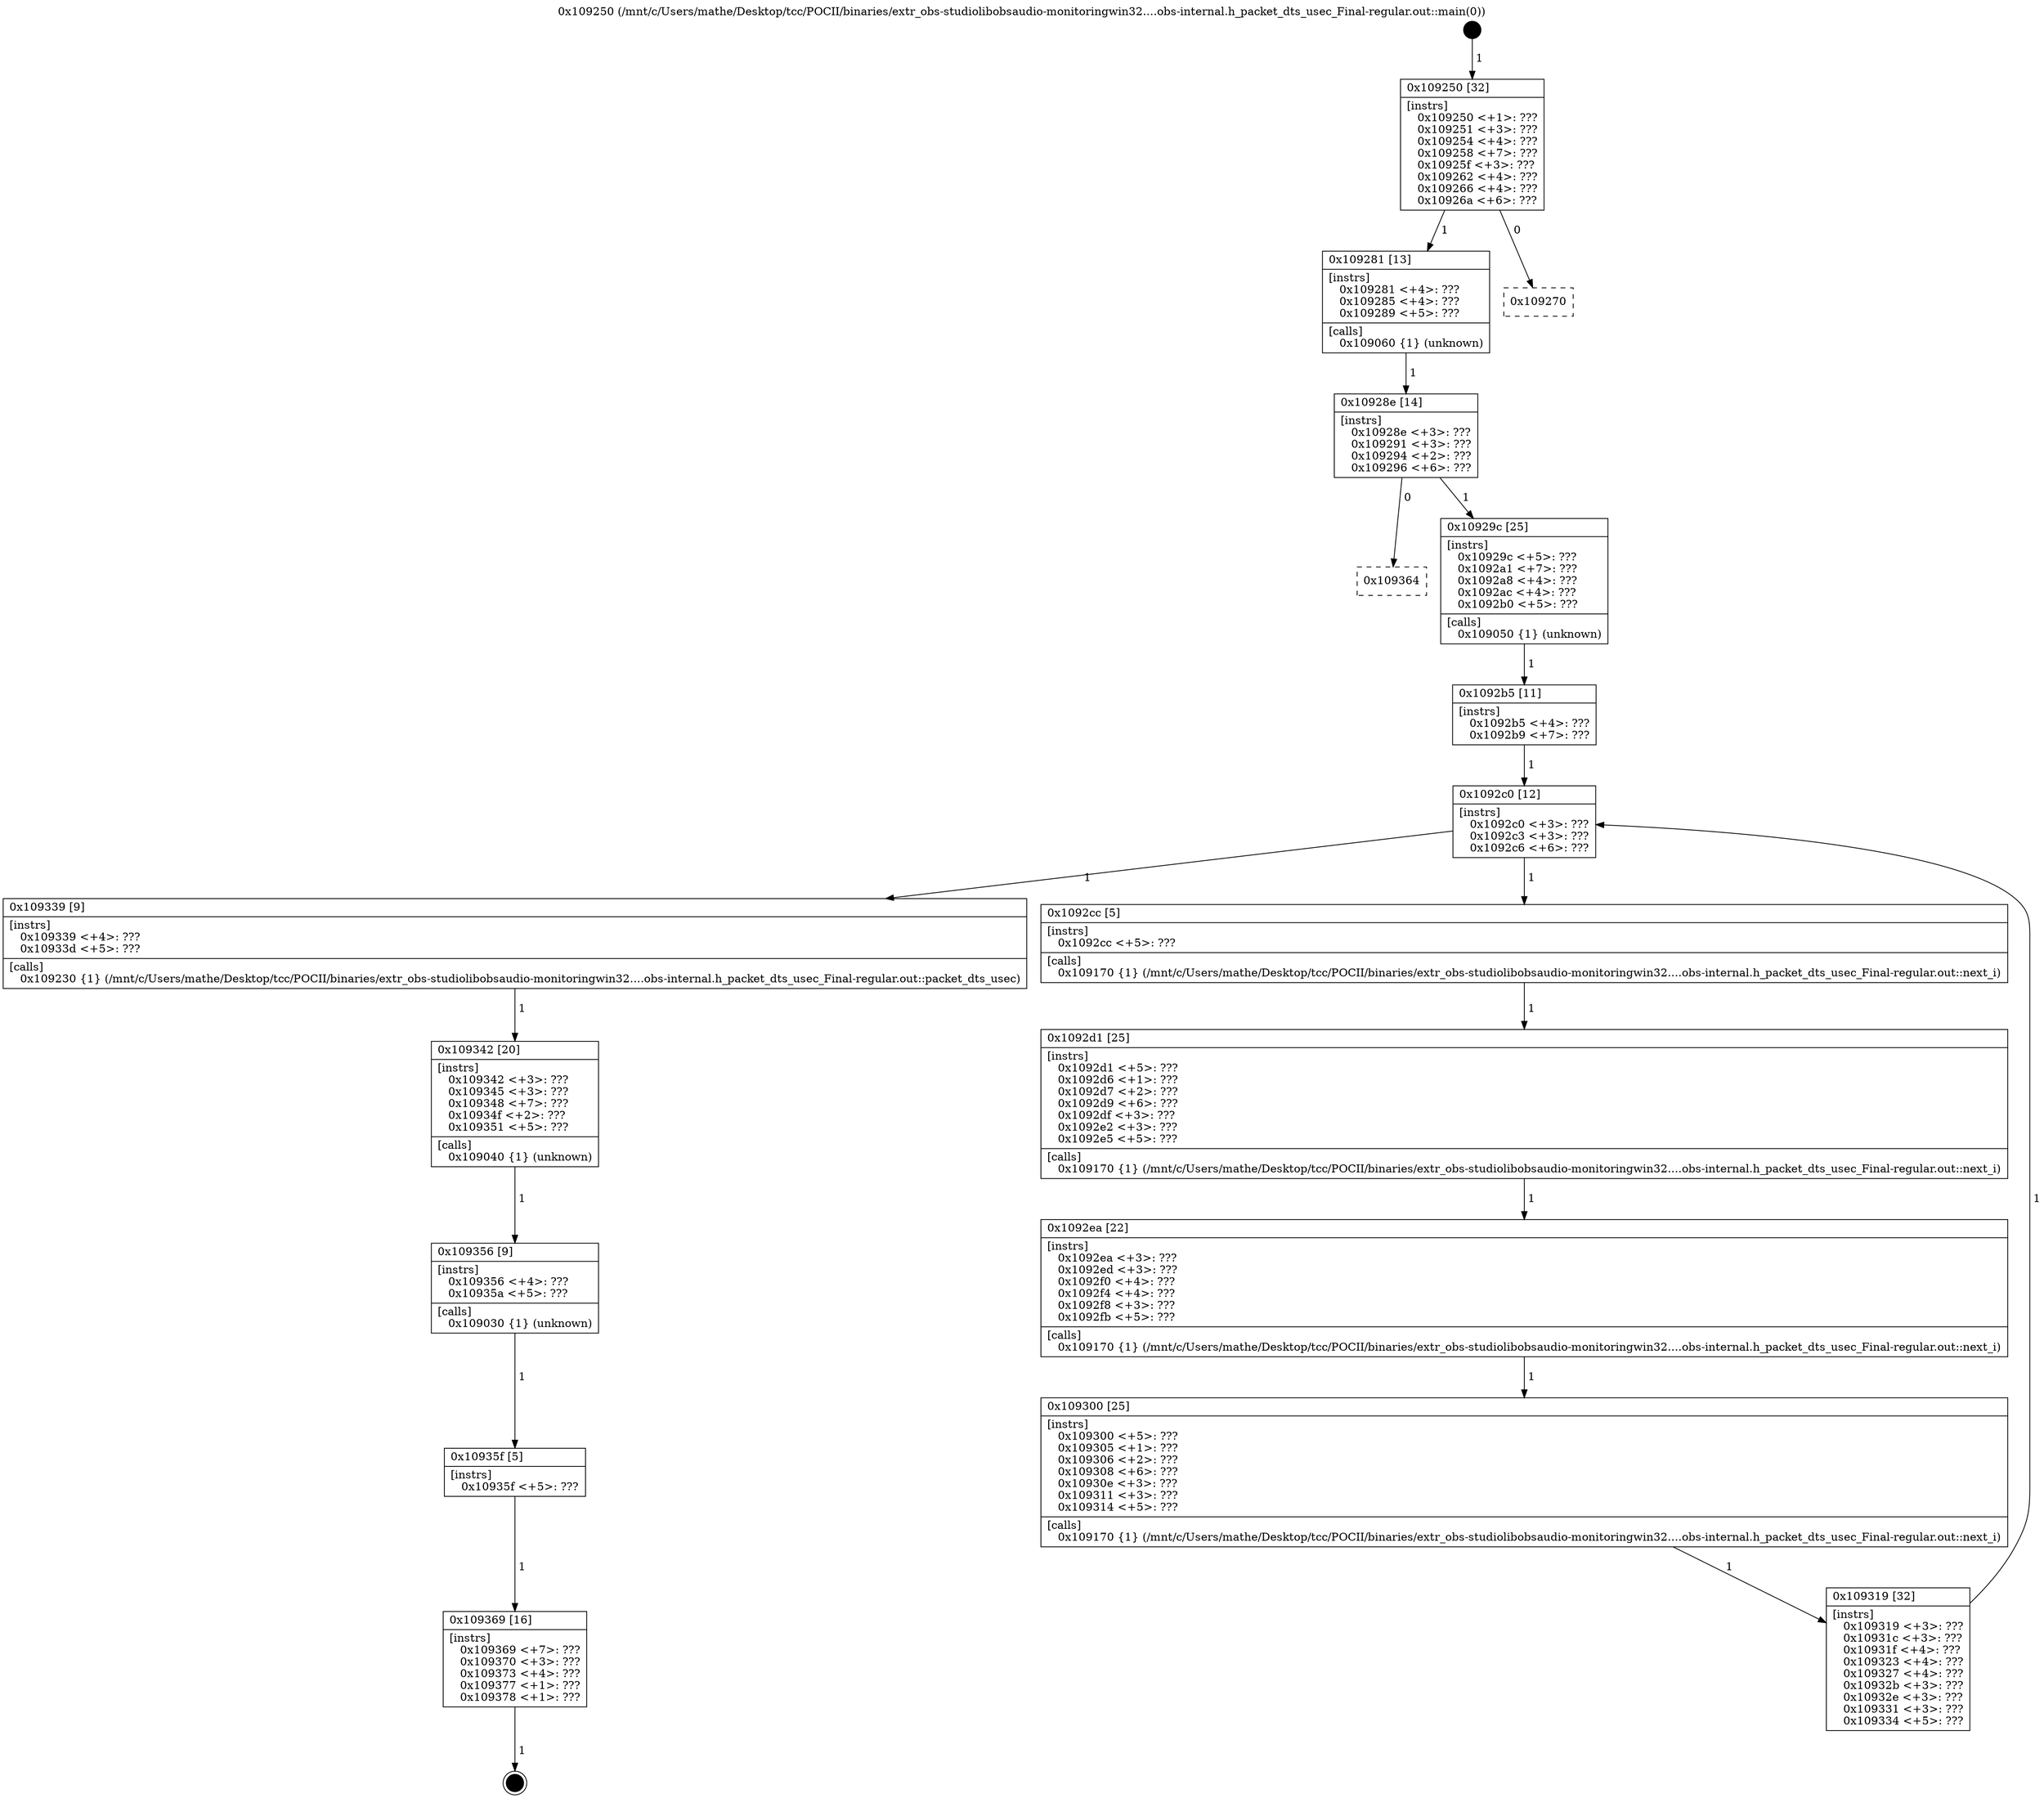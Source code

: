 digraph "0x109250" {
  label = "0x109250 (/mnt/c/Users/mathe/Desktop/tcc/POCII/binaries/extr_obs-studiolibobsaudio-monitoringwin32....obs-internal.h_packet_dts_usec_Final-regular.out::main(0))"
  labelloc = "t"
  node[shape=record]

  Entry [label="",width=0.3,height=0.3,shape=circle,fillcolor=black,style=filled]
  "0x109250" [label="{
     0x109250 [32]\l
     | [instrs]\l
     &nbsp;&nbsp;0x109250 \<+1\>: ???\l
     &nbsp;&nbsp;0x109251 \<+3\>: ???\l
     &nbsp;&nbsp;0x109254 \<+4\>: ???\l
     &nbsp;&nbsp;0x109258 \<+7\>: ???\l
     &nbsp;&nbsp;0x10925f \<+3\>: ???\l
     &nbsp;&nbsp;0x109262 \<+4\>: ???\l
     &nbsp;&nbsp;0x109266 \<+4\>: ???\l
     &nbsp;&nbsp;0x10926a \<+6\>: ???\l
  }"]
  "0x109281" [label="{
     0x109281 [13]\l
     | [instrs]\l
     &nbsp;&nbsp;0x109281 \<+4\>: ???\l
     &nbsp;&nbsp;0x109285 \<+4\>: ???\l
     &nbsp;&nbsp;0x109289 \<+5\>: ???\l
     | [calls]\l
     &nbsp;&nbsp;0x109060 \{1\} (unknown)\l
  }"]
  "0x109270" [label="{
     0x109270\l
  }", style=dashed]
  "0x10928e" [label="{
     0x10928e [14]\l
     | [instrs]\l
     &nbsp;&nbsp;0x10928e \<+3\>: ???\l
     &nbsp;&nbsp;0x109291 \<+3\>: ???\l
     &nbsp;&nbsp;0x109294 \<+2\>: ???\l
     &nbsp;&nbsp;0x109296 \<+6\>: ???\l
  }"]
  "0x109364" [label="{
     0x109364\l
  }", style=dashed]
  "0x10929c" [label="{
     0x10929c [25]\l
     | [instrs]\l
     &nbsp;&nbsp;0x10929c \<+5\>: ???\l
     &nbsp;&nbsp;0x1092a1 \<+7\>: ???\l
     &nbsp;&nbsp;0x1092a8 \<+4\>: ???\l
     &nbsp;&nbsp;0x1092ac \<+4\>: ???\l
     &nbsp;&nbsp;0x1092b0 \<+5\>: ???\l
     | [calls]\l
     &nbsp;&nbsp;0x109050 \{1\} (unknown)\l
  }"]
  Exit [label="",width=0.3,height=0.3,shape=circle,fillcolor=black,style=filled,peripheries=2]
  "0x1092c0" [label="{
     0x1092c0 [12]\l
     | [instrs]\l
     &nbsp;&nbsp;0x1092c0 \<+3\>: ???\l
     &nbsp;&nbsp;0x1092c3 \<+3\>: ???\l
     &nbsp;&nbsp;0x1092c6 \<+6\>: ???\l
  }"]
  "0x109339" [label="{
     0x109339 [9]\l
     | [instrs]\l
     &nbsp;&nbsp;0x109339 \<+4\>: ???\l
     &nbsp;&nbsp;0x10933d \<+5\>: ???\l
     | [calls]\l
     &nbsp;&nbsp;0x109230 \{1\} (/mnt/c/Users/mathe/Desktop/tcc/POCII/binaries/extr_obs-studiolibobsaudio-monitoringwin32....obs-internal.h_packet_dts_usec_Final-regular.out::packet_dts_usec)\l
  }"]
  "0x1092cc" [label="{
     0x1092cc [5]\l
     | [instrs]\l
     &nbsp;&nbsp;0x1092cc \<+5\>: ???\l
     | [calls]\l
     &nbsp;&nbsp;0x109170 \{1\} (/mnt/c/Users/mathe/Desktop/tcc/POCII/binaries/extr_obs-studiolibobsaudio-monitoringwin32....obs-internal.h_packet_dts_usec_Final-regular.out::next_i)\l
  }"]
  "0x1092d1" [label="{
     0x1092d1 [25]\l
     | [instrs]\l
     &nbsp;&nbsp;0x1092d1 \<+5\>: ???\l
     &nbsp;&nbsp;0x1092d6 \<+1\>: ???\l
     &nbsp;&nbsp;0x1092d7 \<+2\>: ???\l
     &nbsp;&nbsp;0x1092d9 \<+6\>: ???\l
     &nbsp;&nbsp;0x1092df \<+3\>: ???\l
     &nbsp;&nbsp;0x1092e2 \<+3\>: ???\l
     &nbsp;&nbsp;0x1092e5 \<+5\>: ???\l
     | [calls]\l
     &nbsp;&nbsp;0x109170 \{1\} (/mnt/c/Users/mathe/Desktop/tcc/POCII/binaries/extr_obs-studiolibobsaudio-monitoringwin32....obs-internal.h_packet_dts_usec_Final-regular.out::next_i)\l
  }"]
  "0x1092ea" [label="{
     0x1092ea [22]\l
     | [instrs]\l
     &nbsp;&nbsp;0x1092ea \<+3\>: ???\l
     &nbsp;&nbsp;0x1092ed \<+3\>: ???\l
     &nbsp;&nbsp;0x1092f0 \<+4\>: ???\l
     &nbsp;&nbsp;0x1092f4 \<+4\>: ???\l
     &nbsp;&nbsp;0x1092f8 \<+3\>: ???\l
     &nbsp;&nbsp;0x1092fb \<+5\>: ???\l
     | [calls]\l
     &nbsp;&nbsp;0x109170 \{1\} (/mnt/c/Users/mathe/Desktop/tcc/POCII/binaries/extr_obs-studiolibobsaudio-monitoringwin32....obs-internal.h_packet_dts_usec_Final-regular.out::next_i)\l
  }"]
  "0x109300" [label="{
     0x109300 [25]\l
     | [instrs]\l
     &nbsp;&nbsp;0x109300 \<+5\>: ???\l
     &nbsp;&nbsp;0x109305 \<+1\>: ???\l
     &nbsp;&nbsp;0x109306 \<+2\>: ???\l
     &nbsp;&nbsp;0x109308 \<+6\>: ???\l
     &nbsp;&nbsp;0x10930e \<+3\>: ???\l
     &nbsp;&nbsp;0x109311 \<+3\>: ???\l
     &nbsp;&nbsp;0x109314 \<+5\>: ???\l
     | [calls]\l
     &nbsp;&nbsp;0x109170 \{1\} (/mnt/c/Users/mathe/Desktop/tcc/POCII/binaries/extr_obs-studiolibobsaudio-monitoringwin32....obs-internal.h_packet_dts_usec_Final-regular.out::next_i)\l
  }"]
  "0x109319" [label="{
     0x109319 [32]\l
     | [instrs]\l
     &nbsp;&nbsp;0x109319 \<+3\>: ???\l
     &nbsp;&nbsp;0x10931c \<+3\>: ???\l
     &nbsp;&nbsp;0x10931f \<+4\>: ???\l
     &nbsp;&nbsp;0x109323 \<+4\>: ???\l
     &nbsp;&nbsp;0x109327 \<+4\>: ???\l
     &nbsp;&nbsp;0x10932b \<+3\>: ???\l
     &nbsp;&nbsp;0x10932e \<+3\>: ???\l
     &nbsp;&nbsp;0x109331 \<+3\>: ???\l
     &nbsp;&nbsp;0x109334 \<+5\>: ???\l
  }"]
  "0x1092b5" [label="{
     0x1092b5 [11]\l
     | [instrs]\l
     &nbsp;&nbsp;0x1092b5 \<+4\>: ???\l
     &nbsp;&nbsp;0x1092b9 \<+7\>: ???\l
  }"]
  "0x109342" [label="{
     0x109342 [20]\l
     | [instrs]\l
     &nbsp;&nbsp;0x109342 \<+3\>: ???\l
     &nbsp;&nbsp;0x109345 \<+3\>: ???\l
     &nbsp;&nbsp;0x109348 \<+7\>: ???\l
     &nbsp;&nbsp;0x10934f \<+2\>: ???\l
     &nbsp;&nbsp;0x109351 \<+5\>: ???\l
     | [calls]\l
     &nbsp;&nbsp;0x109040 \{1\} (unknown)\l
  }"]
  "0x109356" [label="{
     0x109356 [9]\l
     | [instrs]\l
     &nbsp;&nbsp;0x109356 \<+4\>: ???\l
     &nbsp;&nbsp;0x10935a \<+5\>: ???\l
     | [calls]\l
     &nbsp;&nbsp;0x109030 \{1\} (unknown)\l
  }"]
  "0x10935f" [label="{
     0x10935f [5]\l
     | [instrs]\l
     &nbsp;&nbsp;0x10935f \<+5\>: ???\l
  }"]
  "0x109369" [label="{
     0x109369 [16]\l
     | [instrs]\l
     &nbsp;&nbsp;0x109369 \<+7\>: ???\l
     &nbsp;&nbsp;0x109370 \<+3\>: ???\l
     &nbsp;&nbsp;0x109373 \<+4\>: ???\l
     &nbsp;&nbsp;0x109377 \<+1\>: ???\l
     &nbsp;&nbsp;0x109378 \<+1\>: ???\l
  }"]
  Entry -> "0x109250" [label=" 1"]
  "0x109250" -> "0x109281" [label=" 1"]
  "0x109250" -> "0x109270" [label=" 0"]
  "0x109281" -> "0x10928e" [label=" 1"]
  "0x10928e" -> "0x109364" [label=" 0"]
  "0x10928e" -> "0x10929c" [label=" 1"]
  "0x109369" -> Exit [label=" 1"]
  "0x10929c" -> "0x1092b5" [label=" 1"]
  "0x1092c0" -> "0x109339" [label=" 1"]
  "0x1092c0" -> "0x1092cc" [label=" 1"]
  "0x1092cc" -> "0x1092d1" [label=" 1"]
  "0x1092d1" -> "0x1092ea" [label=" 1"]
  "0x1092ea" -> "0x109300" [label=" 1"]
  "0x109300" -> "0x109319" [label=" 1"]
  "0x1092b5" -> "0x1092c0" [label=" 1"]
  "0x109319" -> "0x1092c0" [label=" 1"]
  "0x109339" -> "0x109342" [label=" 1"]
  "0x109342" -> "0x109356" [label=" 1"]
  "0x109356" -> "0x10935f" [label=" 1"]
  "0x10935f" -> "0x109369" [label=" 1"]
}
